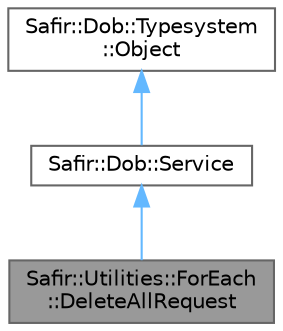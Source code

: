 digraph "Safir::Utilities::ForEach::DeleteAllRequest"
{
 // LATEX_PDF_SIZE
  bgcolor="transparent";
  edge [fontname=Helvetica,fontsize=10,labelfontname=Helvetica,labelfontsize=10];
  node [fontname=Helvetica,fontsize=10,shape=box,height=0.2,width=0.4];
  Node1 [label="Safir::Utilities::ForEach\l::DeleteAllRequest",height=0.2,width=0.4,color="gray40", fillcolor="grey60", style="filled", fontcolor="black",tooltip="Definition of deleting all instances of a given type."];
  Node2 -> Node1 [dir="back",color="steelblue1",style="solid"];
  Node2 [label="Safir::Dob::Service",height=0.2,width=0.4,color="gray40", fillcolor="white", style="filled",URL="$a01931.html",tooltip="The baseclass for all services."];
  Node3 -> Node2 [dir="back",color="steelblue1",style="solid"];
  Node3 [label="Safir::Dob::Typesystem\l::Object",height=0.2,width=0.4,color="gray40", fillcolor="white", style="filled",URL="$a01499.html",tooltip="The base class for all DOB objects."];
}
